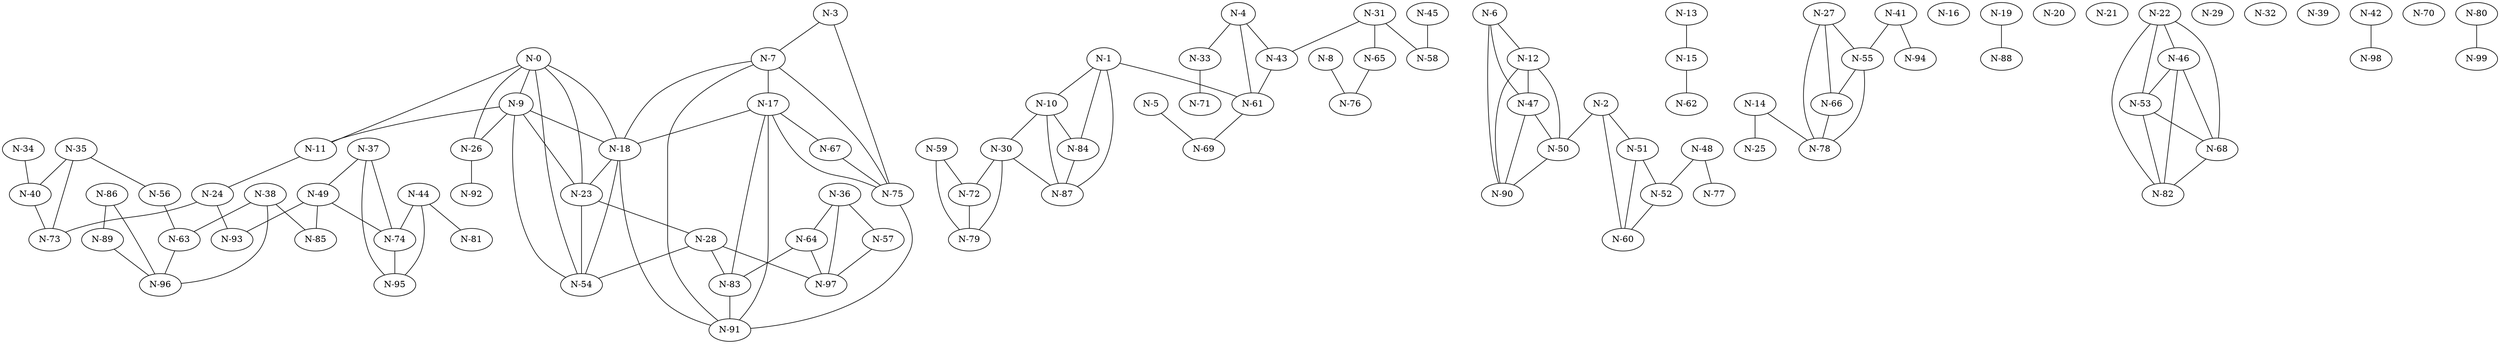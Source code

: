 graph G {
    "N-0";
    "N-1";
    "N-2";
    "N-3";
    "N-4";
    "N-5";
    "N-6";
    "N-7";
    "N-8";
    "N-9";
    "N-10";
    "N-11";
    "N-12";
    "N-13";
    "N-14";
    "N-15";
    "N-16";
    "N-17";
    "N-18";
    "N-19";
    "N-20";
    "N-21";
    "N-22";
    "N-23";
    "N-24";
    "N-25";
    "N-26";
    "N-27";
    "N-28";
    "N-29";
    "N-30";
    "N-31";
    "N-32";
    "N-33";
    "N-34";
    "N-35";
    "N-36";
    "N-37";
    "N-38";
    "N-39";
    "N-40";
    "N-41";
    "N-42";
    "N-43";
    "N-44";
    "N-45";
    "N-46";
    "N-47";
    "N-48";
    "N-49";
    "N-50";
    "N-51";
    "N-52";
    "N-53";
    "N-54";
    "N-55";
    "N-56";
    "N-57";
    "N-58";
    "N-59";
    "N-60";
    "N-61";
    "N-62";
    "N-63";
    "N-64";
    "N-65";
    "N-66";
    "N-67";
    "N-68";
    "N-69";
    "N-70";
    "N-71";
    "N-72";
    "N-73";
    "N-74";
    "N-75";
    "N-76";
    "N-77";
    "N-78";
    "N-79";
    "N-80";
    "N-81";
    "N-82";
    "N-83";
    "N-84";
    "N-85";
    "N-86";
    "N-87";
    "N-88";
    "N-89";
    "N-90";
    "N-91";
    "N-92";
    "N-93";
    "N-94";
    "N-95";
    "N-96";
    "N-97";
    "N-98";
    "N-99";
    "N-0" -- "N-9";
    "N-0" -- "N-11";
    "N-0" -- "N-18";
    "N-0" -- "N-23";
    "N-0" -- "N-26";
    "N-0" -- "N-54";
    "N-1" -- "N-10";
    "N-1" -- "N-61";
    "N-1" -- "N-84";
    "N-1" -- "N-87";
    "N-2" -- "N-50";
    "N-2" -- "N-51";
    "N-2" -- "N-60";
    "N-3" -- "N-7";
    "N-3" -- "N-75";
    "N-4" -- "N-33";
    "N-4" -- "N-43";
    "N-4" -- "N-61";
    "N-5" -- "N-69";
    "N-6" -- "N-12";
    "N-6" -- "N-47";
    "N-6" -- "N-90";
    "N-7" -- "N-17";
    "N-7" -- "N-18";
    "N-7" -- "N-75";
    "N-7" -- "N-91";
    "N-8" -- "N-76";
    "N-9" -- "N-11";
    "N-9" -- "N-18";
    "N-9" -- "N-23";
    "N-9" -- "N-26";
    "N-9" -- "N-54";
    "N-10" -- "N-30";
    "N-10" -- "N-84";
    "N-10" -- "N-87";
    "N-11" -- "N-24";
    "N-12" -- "N-47";
    "N-12" -- "N-50";
    "N-12" -- "N-90";
    "N-13" -- "N-15";
    "N-14" -- "N-25";
    "N-14" -- "N-78";
    "N-15" -- "N-62";
    "N-17" -- "N-18";
    "N-17" -- "N-67";
    "N-17" -- "N-75";
    "N-17" -- "N-83";
    "N-17" -- "N-91";
    "N-18" -- "N-23";
    "N-18" -- "N-54";
    "N-18" -- "N-91";
    "N-19" -- "N-88";
    "N-22" -- "N-46";
    "N-22" -- "N-53";
    "N-22" -- "N-68";
    "N-22" -- "N-82";
    "N-23" -- "N-28";
    "N-23" -- "N-54";
    "N-24" -- "N-73";
    "N-24" -- "N-93";
    "N-26" -- "N-92";
    "N-27" -- "N-55";
    "N-27" -- "N-66";
    "N-27" -- "N-78";
    "N-28" -- "N-54";
    "N-28" -- "N-83";
    "N-28" -- "N-97";
    "N-30" -- "N-72";
    "N-30" -- "N-79";
    "N-30" -- "N-87";
    "N-31" -- "N-43";
    "N-31" -- "N-58";
    "N-31" -- "N-65";
    "N-33" -- "N-71";
    "N-34" -- "N-40";
    "N-35" -- "N-40";
    "N-35" -- "N-56";
    "N-35" -- "N-73";
    "N-36" -- "N-57";
    "N-36" -- "N-64";
    "N-36" -- "N-97";
    "N-37" -- "N-49";
    "N-37" -- "N-74";
    "N-37" -- "N-95";
    "N-38" -- "N-63";
    "N-38" -- "N-85";
    "N-38" -- "N-96";
    "N-40" -- "N-73";
    "N-41" -- "N-55";
    "N-41" -- "N-94";
    "N-42" -- "N-98";
    "N-43" -- "N-61";
    "N-44" -- "N-74";
    "N-44" -- "N-81";
    "N-44" -- "N-95";
    "N-45" -- "N-58";
    "N-46" -- "N-53";
    "N-46" -- "N-68";
    "N-46" -- "N-82";
    "N-47" -- "N-50";
    "N-47" -- "N-90";
    "N-48" -- "N-52";
    "N-48" -- "N-77";
    "N-49" -- "N-74";
    "N-49" -- "N-85";
    "N-49" -- "N-93";
    "N-50" -- "N-90";
    "N-51" -- "N-52";
    "N-51" -- "N-60";
    "N-52" -- "N-60";
    "N-53" -- "N-68";
    "N-53" -- "N-82";
    "N-55" -- "N-66";
    "N-55" -- "N-78";
    "N-56" -- "N-63";
    "N-57" -- "N-97";
    "N-59" -- "N-72";
    "N-59" -- "N-79";
    "N-61" -- "N-69";
    "N-63" -- "N-96";
    "N-64" -- "N-83";
    "N-64" -- "N-97";
    "N-65" -- "N-76";
    "N-66" -- "N-78";
    "N-67" -- "N-75";
    "N-68" -- "N-82";
    "N-72" -- "N-79";
    "N-74" -- "N-95";
    "N-75" -- "N-91";
    "N-80" -- "N-99";
    "N-83" -- "N-91";
    "N-84" -- "N-87";
    "N-86" -- "N-89";
    "N-86" -- "N-96";
    "N-89" -- "N-96";
}
